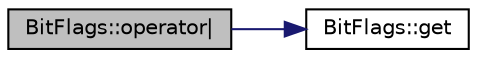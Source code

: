 digraph "BitFlags::operator|"
{
 // INTERACTIVE_SVG=YES
  edge [fontname="Helvetica",fontsize="10",labelfontname="Helvetica",labelfontsize="10"];
  node [fontname="Helvetica",fontsize="10",shape=record];
  rankdir="LR";
  Node1 [label="BitFlags::operator\|",height=0.2,width=0.4,color="black", fillcolor="grey75", style="filled", fontcolor="black"];
  Node1 -> Node2 [color="midnightblue",fontsize="10",style="solid",fontname="Helvetica"];
  Node2 [label="BitFlags::get",height=0.2,width=0.4,color="black", fillcolor="white", style="filled",URL="$dd/d2d/class_bit_flags.html#a314cc6f3238b0d5be8cad36ad08b9d54"];
}
